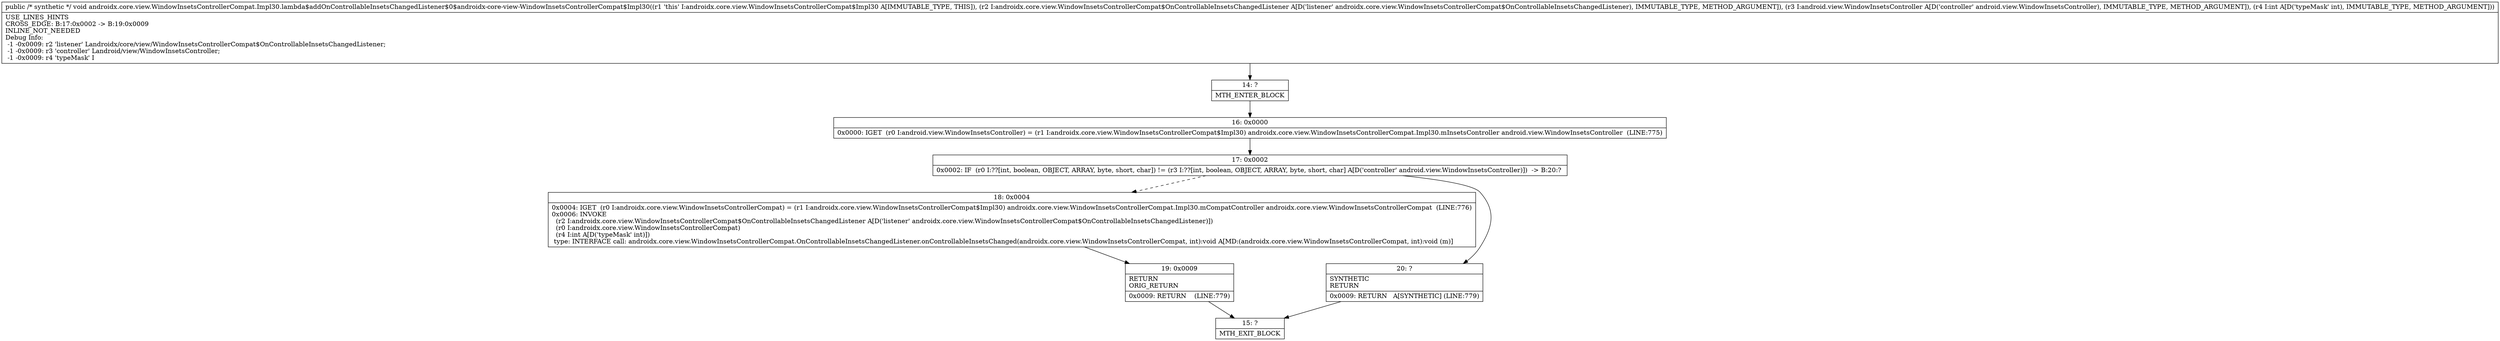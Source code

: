 digraph "CFG forandroidx.core.view.WindowInsetsControllerCompat.Impl30.lambda$addOnControllableInsetsChangedListener$0$androidx\-core\-view\-WindowInsetsControllerCompat$Impl30(Landroidx\/core\/view\/WindowInsetsControllerCompat$OnControllableInsetsChangedListener;Landroid\/view\/WindowInsetsController;I)V" {
Node_14 [shape=record,label="{14\:\ ?|MTH_ENTER_BLOCK\l}"];
Node_16 [shape=record,label="{16\:\ 0x0000|0x0000: IGET  (r0 I:android.view.WindowInsetsController) = (r1 I:androidx.core.view.WindowInsetsControllerCompat$Impl30) androidx.core.view.WindowInsetsControllerCompat.Impl30.mInsetsController android.view.WindowInsetsController  (LINE:775)\l}"];
Node_17 [shape=record,label="{17\:\ 0x0002|0x0002: IF  (r0 I:??[int, boolean, OBJECT, ARRAY, byte, short, char]) != (r3 I:??[int, boolean, OBJECT, ARRAY, byte, short, char] A[D('controller' android.view.WindowInsetsController)])  \-\> B:20:? \l}"];
Node_18 [shape=record,label="{18\:\ 0x0004|0x0004: IGET  (r0 I:androidx.core.view.WindowInsetsControllerCompat) = (r1 I:androidx.core.view.WindowInsetsControllerCompat$Impl30) androidx.core.view.WindowInsetsControllerCompat.Impl30.mCompatController androidx.core.view.WindowInsetsControllerCompat  (LINE:776)\l0x0006: INVOKE  \l  (r2 I:androidx.core.view.WindowInsetsControllerCompat$OnControllableInsetsChangedListener A[D('listener' androidx.core.view.WindowInsetsControllerCompat$OnControllableInsetsChangedListener)])\l  (r0 I:androidx.core.view.WindowInsetsControllerCompat)\l  (r4 I:int A[D('typeMask' int)])\l type: INTERFACE call: androidx.core.view.WindowInsetsControllerCompat.OnControllableInsetsChangedListener.onControllableInsetsChanged(androidx.core.view.WindowInsetsControllerCompat, int):void A[MD:(androidx.core.view.WindowInsetsControllerCompat, int):void (m)]\l}"];
Node_19 [shape=record,label="{19\:\ 0x0009|RETURN\lORIG_RETURN\l|0x0009: RETURN    (LINE:779)\l}"];
Node_15 [shape=record,label="{15\:\ ?|MTH_EXIT_BLOCK\l}"];
Node_20 [shape=record,label="{20\:\ ?|SYNTHETIC\lRETURN\l|0x0009: RETURN   A[SYNTHETIC] (LINE:779)\l}"];
MethodNode[shape=record,label="{public \/* synthetic *\/ void androidx.core.view.WindowInsetsControllerCompat.Impl30.lambda$addOnControllableInsetsChangedListener$0$androidx\-core\-view\-WindowInsetsControllerCompat$Impl30((r1 'this' I:androidx.core.view.WindowInsetsControllerCompat$Impl30 A[IMMUTABLE_TYPE, THIS]), (r2 I:androidx.core.view.WindowInsetsControllerCompat$OnControllableInsetsChangedListener A[D('listener' androidx.core.view.WindowInsetsControllerCompat$OnControllableInsetsChangedListener), IMMUTABLE_TYPE, METHOD_ARGUMENT]), (r3 I:android.view.WindowInsetsController A[D('controller' android.view.WindowInsetsController), IMMUTABLE_TYPE, METHOD_ARGUMENT]), (r4 I:int A[D('typeMask' int), IMMUTABLE_TYPE, METHOD_ARGUMENT]))  | USE_LINES_HINTS\lCROSS_EDGE: B:17:0x0002 \-\> B:19:0x0009\lINLINE_NOT_NEEDED\lDebug Info:\l  \-1 \-0x0009: r2 'listener' Landroidx\/core\/view\/WindowInsetsControllerCompat$OnControllableInsetsChangedListener;\l  \-1 \-0x0009: r3 'controller' Landroid\/view\/WindowInsetsController;\l  \-1 \-0x0009: r4 'typeMask' I\l}"];
MethodNode -> Node_14;Node_14 -> Node_16;
Node_16 -> Node_17;
Node_17 -> Node_18[style=dashed];
Node_17 -> Node_20;
Node_18 -> Node_19;
Node_19 -> Node_15;
Node_20 -> Node_15;
}

